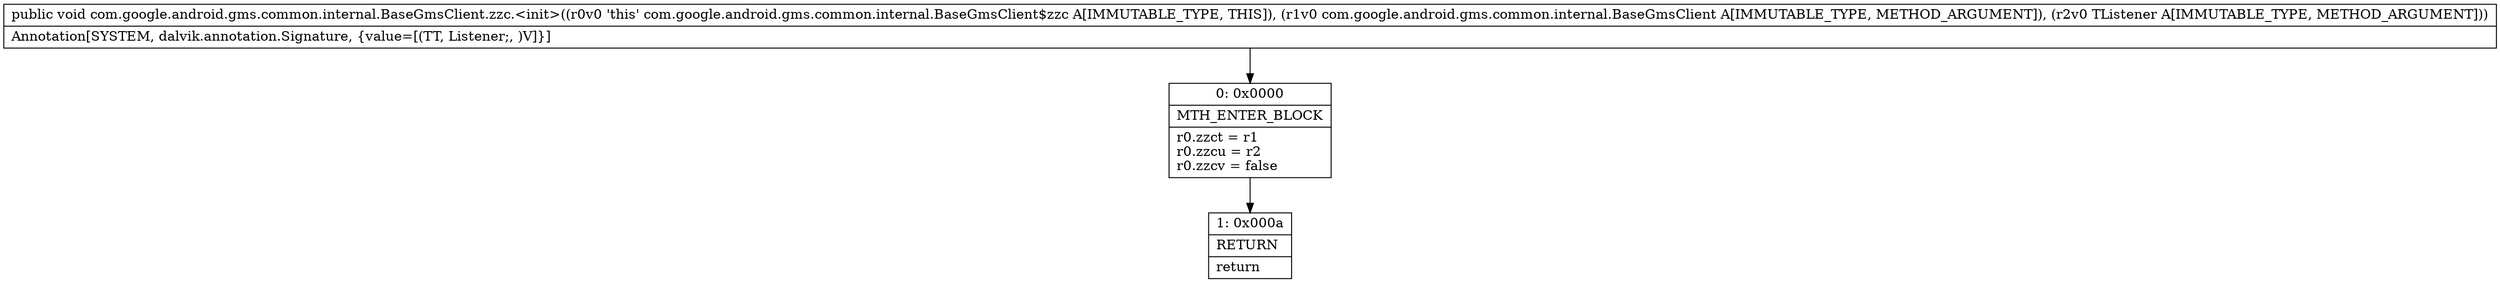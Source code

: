 digraph "CFG forcom.google.android.gms.common.internal.BaseGmsClient.zzc.\<init\>(Lcom\/google\/android\/gms\/common\/internal\/BaseGmsClient;Ljava\/lang\/Object;)V" {
Node_0 [shape=record,label="{0\:\ 0x0000|MTH_ENTER_BLOCK\l|r0.zzct = r1\lr0.zzcu = r2\lr0.zzcv = false\l}"];
Node_1 [shape=record,label="{1\:\ 0x000a|RETURN\l|return\l}"];
MethodNode[shape=record,label="{public void com.google.android.gms.common.internal.BaseGmsClient.zzc.\<init\>((r0v0 'this' com.google.android.gms.common.internal.BaseGmsClient$zzc A[IMMUTABLE_TYPE, THIS]), (r1v0 com.google.android.gms.common.internal.BaseGmsClient A[IMMUTABLE_TYPE, METHOD_ARGUMENT]), (r2v0 TListener A[IMMUTABLE_TYPE, METHOD_ARGUMENT]))  | Annotation[SYSTEM, dalvik.annotation.Signature, \{value=[(TT, Listener;, )V]\}]\l}"];
MethodNode -> Node_0;
Node_0 -> Node_1;
}

